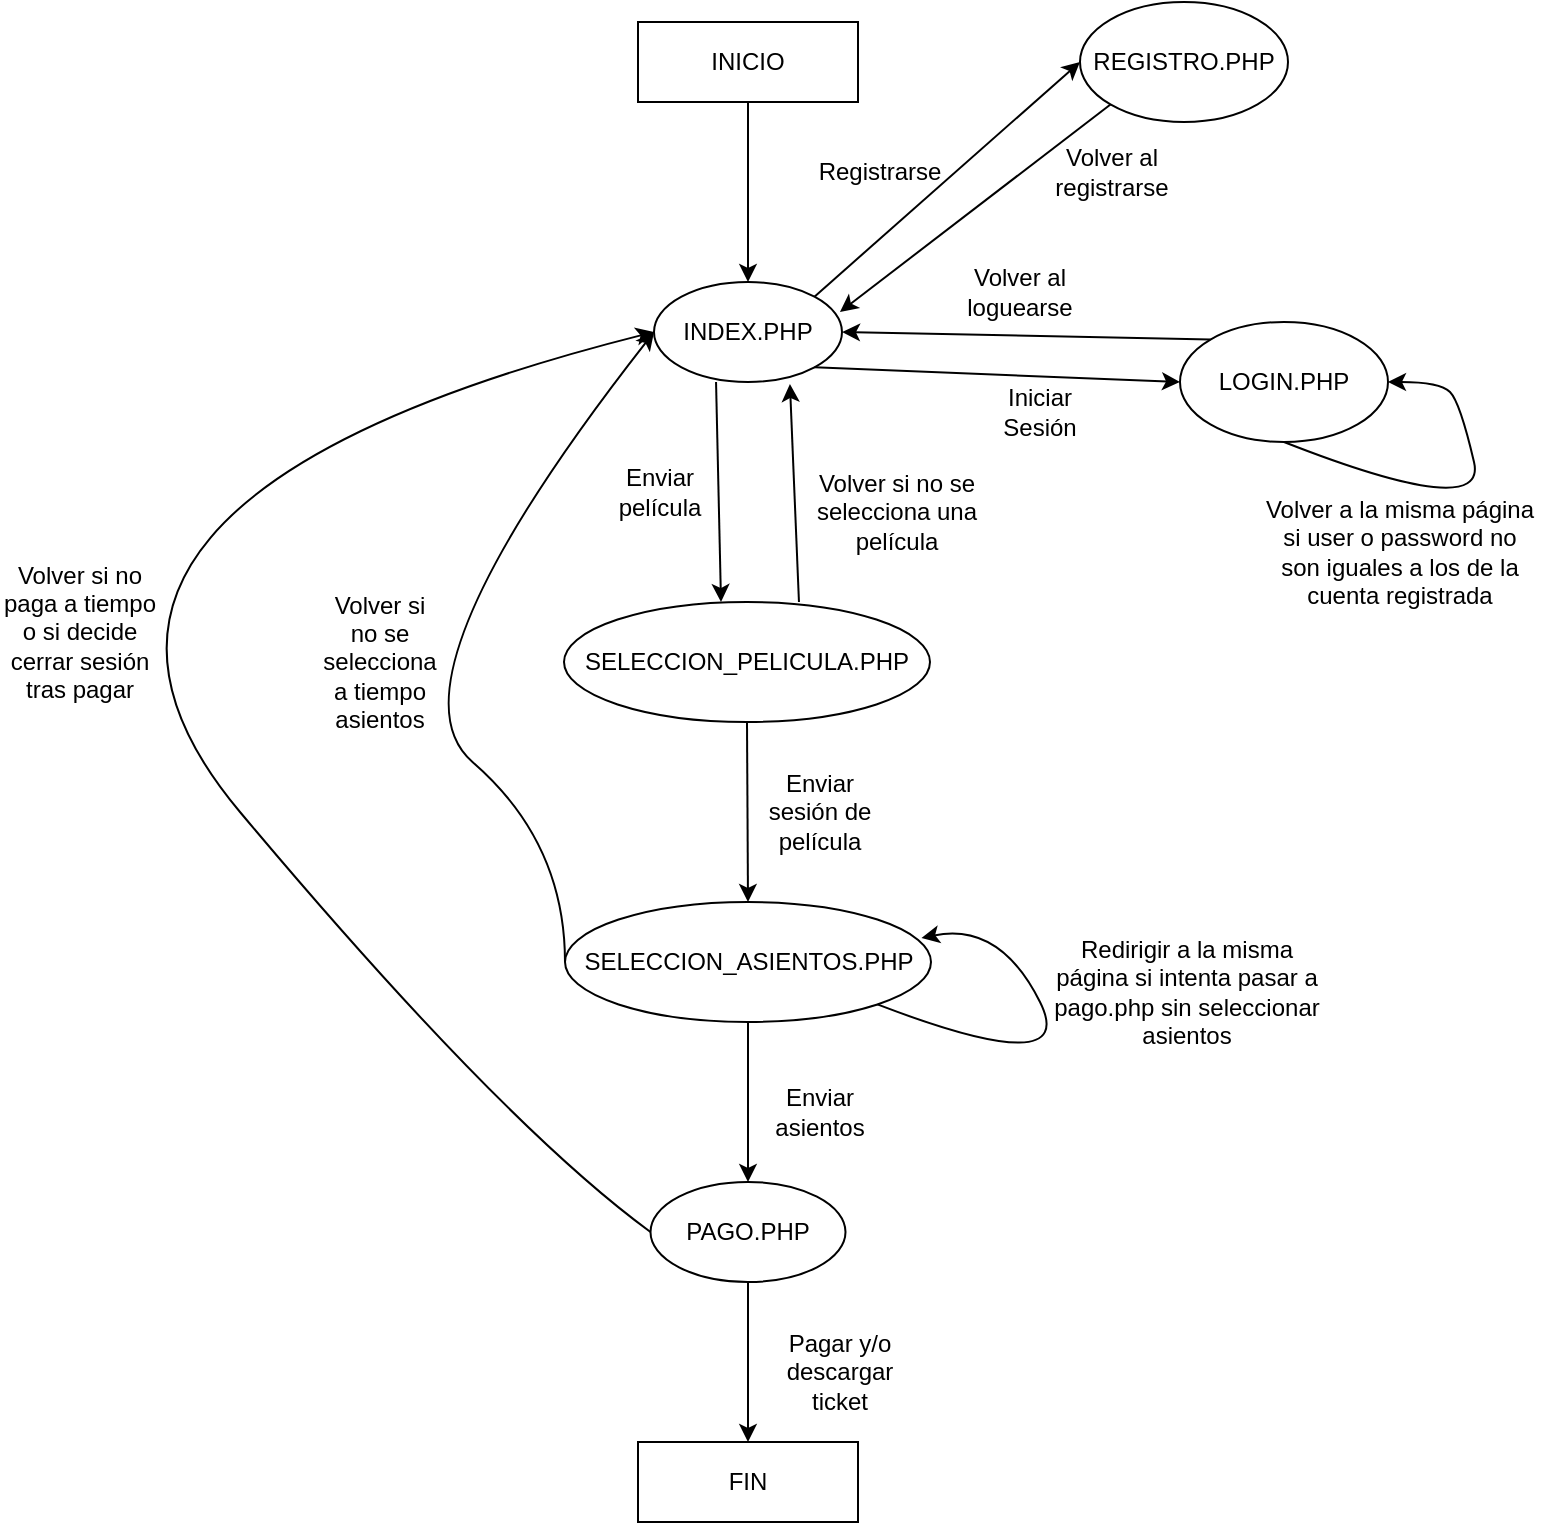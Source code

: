 <mxfile version="24.8.3">
  <diagram name="Página-1" id="iLs9Er3MPniWWBmGXRP4">
    <mxGraphModel dx="1195" dy="622" grid="1" gridSize="10" guides="1" tooltips="1" connect="1" arrows="1" fold="1" page="1" pageScale="1" pageWidth="827" pageHeight="1169" math="0" shadow="0">
      <root>
        <mxCell id="0" />
        <mxCell id="1" parent="0" />
        <mxCell id="YteZnHyS-uR-IoUBYApt-1" value="INICIO" style="rounded=0;whiteSpace=wrap;html=1;" vertex="1" parent="1">
          <mxGeometry x="359" y="50" width="110" height="40" as="geometry" />
        </mxCell>
        <mxCell id="YteZnHyS-uR-IoUBYApt-2" value="" style="endArrow=classic;html=1;rounded=0;exitX=0.5;exitY=1;exitDx=0;exitDy=0;entryX=0.5;entryY=0;entryDx=0;entryDy=0;" edge="1" parent="1" source="YteZnHyS-uR-IoUBYApt-1" target="YteZnHyS-uR-IoUBYApt-3">
          <mxGeometry width="50" height="50" relative="1" as="geometry">
            <mxPoint x="390" y="410" as="sourcePoint" />
            <mxPoint x="414" y="190" as="targetPoint" />
          </mxGeometry>
        </mxCell>
        <mxCell id="YteZnHyS-uR-IoUBYApt-3" value="INDEX.PHP" style="ellipse;whiteSpace=wrap;html=1;" vertex="1" parent="1">
          <mxGeometry x="367" y="180" width="94" height="50" as="geometry" />
        </mxCell>
        <mxCell id="YteZnHyS-uR-IoUBYApt-5" value="REGISTRO.PHP" style="ellipse;whiteSpace=wrap;html=1;" vertex="1" parent="1">
          <mxGeometry x="580" y="40" width="104" height="60" as="geometry" />
        </mxCell>
        <mxCell id="YteZnHyS-uR-IoUBYApt-6" value="LOGIN.PHP" style="ellipse;whiteSpace=wrap;html=1;" vertex="1" parent="1">
          <mxGeometry x="630" y="200" width="104" height="60" as="geometry" />
        </mxCell>
        <mxCell id="YteZnHyS-uR-IoUBYApt-7" value="" style="endArrow=classic;html=1;rounded=0;exitX=1;exitY=1;exitDx=0;exitDy=0;entryX=0;entryY=0.5;entryDx=0;entryDy=0;" edge="1" parent="1" source="YteZnHyS-uR-IoUBYApt-3" target="YteZnHyS-uR-IoUBYApt-6">
          <mxGeometry width="50" height="50" relative="1" as="geometry">
            <mxPoint x="390" y="410" as="sourcePoint" />
            <mxPoint x="440" y="360" as="targetPoint" />
          </mxGeometry>
        </mxCell>
        <mxCell id="YteZnHyS-uR-IoUBYApt-8" value="" style="endArrow=classic;html=1;rounded=0;exitX=0;exitY=0;exitDx=0;exitDy=0;entryX=1;entryY=0.5;entryDx=0;entryDy=0;" edge="1" parent="1" source="YteZnHyS-uR-IoUBYApt-6" target="YteZnHyS-uR-IoUBYApt-3">
          <mxGeometry width="50" height="50" relative="1" as="geometry">
            <mxPoint x="390" y="410" as="sourcePoint" />
            <mxPoint x="440" y="360" as="targetPoint" />
          </mxGeometry>
        </mxCell>
        <mxCell id="YteZnHyS-uR-IoUBYApt-9" value="" style="endArrow=classic;html=1;rounded=0;entryX=0;entryY=0.5;entryDx=0;entryDy=0;exitX=1;exitY=0;exitDx=0;exitDy=0;" edge="1" parent="1" source="YteZnHyS-uR-IoUBYApt-3" target="YteZnHyS-uR-IoUBYApt-5">
          <mxGeometry width="50" height="50" relative="1" as="geometry">
            <mxPoint x="390" y="410" as="sourcePoint" />
            <mxPoint x="440" y="360" as="targetPoint" />
          </mxGeometry>
        </mxCell>
        <mxCell id="YteZnHyS-uR-IoUBYApt-10" value="" style="endArrow=classic;html=1;rounded=0;entryX=0.989;entryY=0.3;entryDx=0;entryDy=0;entryPerimeter=0;exitX=0;exitY=1;exitDx=0;exitDy=0;" edge="1" parent="1" source="YteZnHyS-uR-IoUBYApt-5" target="YteZnHyS-uR-IoUBYApt-3">
          <mxGeometry width="50" height="50" relative="1" as="geometry">
            <mxPoint x="390" y="410" as="sourcePoint" />
            <mxPoint x="440" y="360" as="targetPoint" />
          </mxGeometry>
        </mxCell>
        <mxCell id="YteZnHyS-uR-IoUBYApt-12" value="SELECCION_PELICULA.PHP" style="ellipse;whiteSpace=wrap;html=1;" vertex="1" parent="1">
          <mxGeometry x="322" y="340" width="183" height="60" as="geometry" />
        </mxCell>
        <mxCell id="YteZnHyS-uR-IoUBYApt-13" value="" style="endArrow=classic;html=1;rounded=0;entryX=0.429;entryY=0;entryDx=0;entryDy=0;entryPerimeter=0;exitX=0.33;exitY=1;exitDx=0;exitDy=0;exitPerimeter=0;" edge="1" parent="1" source="YteZnHyS-uR-IoUBYApt-3" target="YteZnHyS-uR-IoUBYApt-12">
          <mxGeometry width="50" height="50" relative="1" as="geometry">
            <mxPoint x="390" y="410" as="sourcePoint" />
            <mxPoint x="440" y="360" as="targetPoint" />
          </mxGeometry>
        </mxCell>
        <mxCell id="YteZnHyS-uR-IoUBYApt-14" value="" style="endArrow=classic;html=1;rounded=0;entryX=0.723;entryY=1.02;entryDx=0;entryDy=0;entryPerimeter=0;exitX=0.642;exitY=0;exitDx=0;exitDy=0;exitPerimeter=0;" edge="1" parent="1" source="YteZnHyS-uR-IoUBYApt-12" target="YteZnHyS-uR-IoUBYApt-3">
          <mxGeometry width="50" height="50" relative="1" as="geometry">
            <mxPoint x="390" y="410" as="sourcePoint" />
            <mxPoint x="440" y="360" as="targetPoint" />
          </mxGeometry>
        </mxCell>
        <mxCell id="YteZnHyS-uR-IoUBYApt-15" value="SELECCION_ASIENTOS.PHP" style="ellipse;whiteSpace=wrap;html=1;" vertex="1" parent="1">
          <mxGeometry x="322.5" y="490" width="183" height="60" as="geometry" />
        </mxCell>
        <mxCell id="YteZnHyS-uR-IoUBYApt-16" value="" style="endArrow=classic;html=1;rounded=0;entryX=0.5;entryY=0;entryDx=0;entryDy=0;exitX=0.5;exitY=1;exitDx=0;exitDy=0;" edge="1" parent="1" source="YteZnHyS-uR-IoUBYApt-12" target="YteZnHyS-uR-IoUBYApt-15">
          <mxGeometry width="50" height="50" relative="1" as="geometry">
            <mxPoint x="390" y="410" as="sourcePoint" />
            <mxPoint x="440" y="360" as="targetPoint" />
          </mxGeometry>
        </mxCell>
        <mxCell id="YteZnHyS-uR-IoUBYApt-17" value="" style="curved=1;endArrow=classic;html=1;rounded=0;exitX=0;exitY=0.5;exitDx=0;exitDy=0;entryX=0;entryY=0.5;entryDx=0;entryDy=0;" edge="1" parent="1" source="YteZnHyS-uR-IoUBYApt-15" target="YteZnHyS-uR-IoUBYApt-3">
          <mxGeometry width="50" height="50" relative="1" as="geometry">
            <mxPoint x="272.5" y="460" as="sourcePoint" />
            <mxPoint x="322.5" y="410" as="targetPoint" />
            <Array as="points">
              <mxPoint x="322.5" y="460" />
              <mxPoint x="230" y="380" />
            </Array>
          </mxGeometry>
        </mxCell>
        <mxCell id="YteZnHyS-uR-IoUBYApt-18" value="PAGO.PHP" style="ellipse;whiteSpace=wrap;html=1;" vertex="1" parent="1">
          <mxGeometry x="365.25" y="630" width="97.5" height="50" as="geometry" />
        </mxCell>
        <mxCell id="YteZnHyS-uR-IoUBYApt-19" value="" style="endArrow=classic;html=1;rounded=0;entryX=0.5;entryY=0;entryDx=0;entryDy=0;exitX=0.5;exitY=1;exitDx=0;exitDy=0;" edge="1" parent="1" source="YteZnHyS-uR-IoUBYApt-15" target="YteZnHyS-uR-IoUBYApt-18">
          <mxGeometry width="50" height="50" relative="1" as="geometry">
            <mxPoint x="390" y="510" as="sourcePoint" />
            <mxPoint x="440" y="460" as="targetPoint" />
          </mxGeometry>
        </mxCell>
        <mxCell id="YteZnHyS-uR-IoUBYApt-20" value="" style="curved=1;endArrow=classic;html=1;rounded=0;exitX=0;exitY=0.5;exitDx=0;exitDy=0;entryX=0;entryY=0.5;entryDx=0;entryDy=0;" edge="1" parent="1" source="YteZnHyS-uR-IoUBYApt-18" target="YteZnHyS-uR-IoUBYApt-3">
          <mxGeometry width="50" height="50" relative="1" as="geometry">
            <mxPoint x="240" y="600" as="sourcePoint" />
            <mxPoint x="290" y="550" as="targetPoint" />
            <Array as="points">
              <mxPoint x="290" y="600" />
              <mxPoint x="30" y="290" />
            </Array>
          </mxGeometry>
        </mxCell>
        <mxCell id="YteZnHyS-uR-IoUBYApt-22" value="" style="endArrow=classic;html=1;rounded=0;exitX=0.5;exitY=1;exitDx=0;exitDy=0;entryX=0.5;entryY=0;entryDx=0;entryDy=0;" edge="1" parent="1" source="YteZnHyS-uR-IoUBYApt-18" target="YteZnHyS-uR-IoUBYApt-23">
          <mxGeometry width="50" height="50" relative="1" as="geometry">
            <mxPoint x="411" y="740" as="sourcePoint" />
            <mxPoint x="414" y="740" as="targetPoint" />
          </mxGeometry>
        </mxCell>
        <mxCell id="YteZnHyS-uR-IoUBYApt-23" value="FIN" style="rounded=0;whiteSpace=wrap;html=1;" vertex="1" parent="1">
          <mxGeometry x="359" y="760" width="110" height="40" as="geometry" />
        </mxCell>
        <mxCell id="YteZnHyS-uR-IoUBYApt-24" value="Registrarse" style="text;html=1;align=center;verticalAlign=middle;whiteSpace=wrap;rounded=0;" vertex="1" parent="1">
          <mxGeometry x="450" y="110" width="60" height="30" as="geometry" />
        </mxCell>
        <mxCell id="YteZnHyS-uR-IoUBYApt-25" value="Iniciar Sesión" style="text;html=1;align=center;verticalAlign=middle;whiteSpace=wrap;rounded=0;" vertex="1" parent="1">
          <mxGeometry x="530" y="230" width="60" height="30" as="geometry" />
        </mxCell>
        <mxCell id="YteZnHyS-uR-IoUBYApt-26" value="Enviar película&lt;span style=&quot;color: rgba(0, 0, 0, 0); font-family: monospace; font-size: 0px; text-align: start; text-wrap-mode: nowrap;&quot;&gt;%3CmxGraphModel%3E%3Croot%3E%3CmxCell%20id%3D%220%22%2F%3E%3CmxCell%20id%3D%221%22%20parent%3D%220%22%2F%3E%3CmxCell%20id%3D%222%22%20value%3D%22Registrarse%22%20style%3D%22text%3Bhtml%3D1%3Balign%3Dcenter%3BverticalAlign%3Dmiddle%3BwhiteSpace%3Dwrap%3Brounded%3D0%3B%22%20vertex%3D%221%22%20parent%3D%221%22%3E%3CmxGeometry%20x%3D%22430%22%20y%3D%22130%22%20width%3D%2260%22%20height%3D%2230%22%20as%3D%22geometry%22%2F%3E%3C%2FmxCell%3E%3C%2Froot%3E%3C%2FmxGraphModel%3E&lt;/span&gt;" style="text;html=1;align=center;verticalAlign=middle;whiteSpace=wrap;rounded=0;" vertex="1" parent="1">
          <mxGeometry x="340" y="270" width="60" height="30" as="geometry" />
        </mxCell>
        <mxCell id="YteZnHyS-uR-IoUBYApt-27" value="Volver si no se selecciona una película" style="text;html=1;align=center;verticalAlign=middle;whiteSpace=wrap;rounded=0;" vertex="1" parent="1">
          <mxGeometry x="445.5" y="280" width="84.5" height="30" as="geometry" />
        </mxCell>
        <mxCell id="YteZnHyS-uR-IoUBYApt-28" value="Enviar sesión de película" style="text;html=1;align=center;verticalAlign=middle;whiteSpace=wrap;rounded=0;" vertex="1" parent="1">
          <mxGeometry x="420" y="430" width="60" height="30" as="geometry" />
        </mxCell>
        <mxCell id="YteZnHyS-uR-IoUBYApt-29" value="Volver si no se selecciona a tiempo asientos" style="text;html=1;align=center;verticalAlign=middle;whiteSpace=wrap;rounded=0;" vertex="1" parent="1">
          <mxGeometry x="200" y="355" width="60" height="30" as="geometry" />
        </mxCell>
        <mxCell id="YteZnHyS-uR-IoUBYApt-31" value="Enviar asientos" style="text;html=1;align=center;verticalAlign=middle;whiteSpace=wrap;rounded=0;" vertex="1" parent="1">
          <mxGeometry x="420" y="580" width="60" height="30" as="geometry" />
        </mxCell>
        <mxCell id="YteZnHyS-uR-IoUBYApt-32" value="Volver si no paga a tiempo o si decide cerrar sesión tras pagar" style="text;html=1;align=center;verticalAlign=middle;whiteSpace=wrap;rounded=0;" vertex="1" parent="1">
          <mxGeometry x="40" y="340" width="80" height="30" as="geometry" />
        </mxCell>
        <mxCell id="YteZnHyS-uR-IoUBYApt-37" value="Pagar y/o descargar ticket" style="text;html=1;align=center;verticalAlign=middle;whiteSpace=wrap;rounded=0;" vertex="1" parent="1">
          <mxGeometry x="430" y="710" width="60" height="30" as="geometry" />
        </mxCell>
        <mxCell id="YteZnHyS-uR-IoUBYApt-38" value="" style="curved=1;endArrow=classic;html=1;rounded=0;exitX=1;exitY=1;exitDx=0;exitDy=0;entryX=0.974;entryY=0.3;entryDx=0;entryDy=0;entryPerimeter=0;" edge="1" parent="1" source="YteZnHyS-uR-IoUBYApt-15" target="YteZnHyS-uR-IoUBYApt-15">
          <mxGeometry width="50" height="50" relative="1" as="geometry">
            <mxPoint x="530" y="580" as="sourcePoint" />
            <mxPoint x="580" y="530" as="targetPoint" />
            <Array as="points">
              <mxPoint x="580" y="580" />
              <mxPoint x="540" y="500" />
            </Array>
          </mxGeometry>
        </mxCell>
        <mxCell id="YteZnHyS-uR-IoUBYApt-39" value="Redirigir a la misma página si intenta pasar a pago.php sin seleccionar asientos" style="text;html=1;align=center;verticalAlign=middle;whiteSpace=wrap;rounded=0;" vertex="1" parent="1">
          <mxGeometry x="565.5" y="520" width="134.5" height="30" as="geometry" />
        </mxCell>
        <mxCell id="YteZnHyS-uR-IoUBYApt-40" value="Volver al registrarse" style="text;html=1;align=center;verticalAlign=middle;whiteSpace=wrap;rounded=0;" vertex="1" parent="1">
          <mxGeometry x="565.5" y="110" width="60" height="30" as="geometry" />
        </mxCell>
        <mxCell id="YteZnHyS-uR-IoUBYApt-41" value="Volver al loguearse" style="text;html=1;align=center;verticalAlign=middle;whiteSpace=wrap;rounded=0;" vertex="1" parent="1">
          <mxGeometry x="520" y="170" width="60" height="30" as="geometry" />
        </mxCell>
        <mxCell id="YteZnHyS-uR-IoUBYApt-42" value="" style="curved=1;endArrow=classic;html=1;rounded=0;entryX=1;entryY=0.5;entryDx=0;entryDy=0;exitX=0.5;exitY=1;exitDx=0;exitDy=0;" edge="1" parent="1" source="YteZnHyS-uR-IoUBYApt-6" target="YteZnHyS-uR-IoUBYApt-6">
          <mxGeometry width="50" height="50" relative="1" as="geometry">
            <mxPoint x="734" y="300" as="sourcePoint" />
            <mxPoint x="784" y="250" as="targetPoint" />
            <Array as="points">
              <mxPoint x="784" y="300" />
              <mxPoint x="770" y="240" />
              <mxPoint x="760" y="230" />
            </Array>
          </mxGeometry>
        </mxCell>
        <mxCell id="YteZnHyS-uR-IoUBYApt-43" value="Volver a la misma página si user o password no son iguales a los de la cuenta registrada" style="text;html=1;align=center;verticalAlign=middle;whiteSpace=wrap;rounded=0;" vertex="1" parent="1">
          <mxGeometry x="670" y="300" width="140" height="30" as="geometry" />
        </mxCell>
      </root>
    </mxGraphModel>
  </diagram>
</mxfile>
